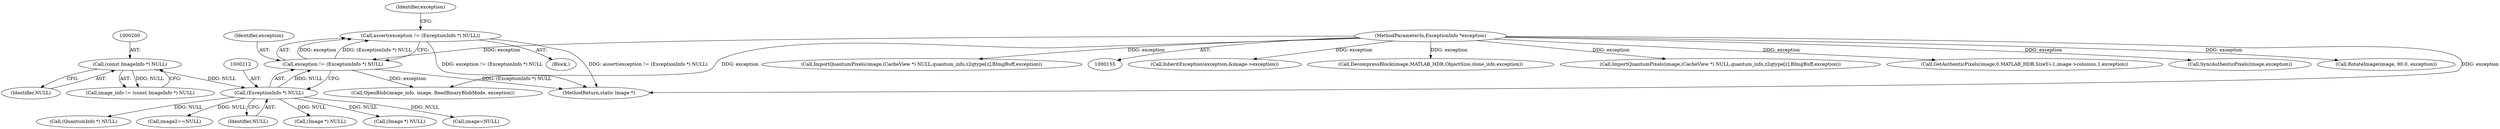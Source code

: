 digraph "0_ImageMagick_b173a352397877775c51c9a0e9d59eb6ce24c455@API" {
"1000208" [label="(Call,assert(exception != (ExceptionInfo *) NULL))"];
"1000209" [label="(Call,exception != (ExceptionInfo *) NULL)"];
"1000157" [label="(MethodParameterIn,ExceptionInfo *exception)"];
"1000211" [label="(Call,(ExceptionInfo *) NULL)"];
"1000199" [label="(Call,(const ImageInfo *) NULL)"];
"1001045" [label="(Call,InheritException(exception,&image->exception))"];
"1000157" [label="(MethodParameterIn,ExceptionInfo *exception)"];
"1000952" [label="(Call,(QuantumInfo *) NULL)"];
"1000441" [label="(Call,image2==NULL)"];
"1000232" [label="(Call,OpenBlob(image_info, image, ReadBinaryBlobMode, exception))"];
"1000201" [label="(Identifier,NULL)"];
"1000217" [label="(Identifier,exception)"];
"1000213" [label="(Identifier,NULL)"];
"1000433" [label="(Call,DecompressBlock(image,MATLAB_HDR.ObjectSize,clone_info,exception))"];
"1001225" [label="(Call,ImportQuantumPixels(image,(CacheView *) NULL,quantum_info,z2qtype[z],BImgBuff,exception))"];
"1000199" [label="(Call,(const ImageInfo *) NULL)"];
"1000209" [label="(Call,exception != (ExceptionInfo *) NULL)"];
"1000247" [label="(Call,(Image *) NULL)"];
"1001133" [label="(Call,GetAuthenticPixels(image,0,MATLAB_HDR.SizeY-i-1,image->columns,1,exception))"];
"1001301" [label="(Call,SyncAuthenticPixels(image,exception))"];
"1001679" [label="(Call,(Image *) NULL)"];
"1000208" [label="(Call,assert(exception != (ExceptionInfo *) NULL))"];
"1000158" [label="(Block,)"];
"1000197" [label="(Call,image_info != (const ImageInfo *) NULL)"];
"1001477" [label="(Call,RotateImage(image, 90.0, exception))"];
"1001785" [label="(MethodReturn,static Image *)"];
"1001673" [label="(Call,image=NULL)"];
"1001261" [label="(Call,ImportQuantumPixels(image,(CacheView *) NULL,quantum_info,z2qtype[z],BImgBuff,exception))"];
"1000210" [label="(Identifier,exception)"];
"1000211" [label="(Call,(ExceptionInfo *) NULL)"];
"1000208" -> "1000158"  [label="AST: "];
"1000208" -> "1000209"  [label="CFG: "];
"1000209" -> "1000208"  [label="AST: "];
"1000217" -> "1000208"  [label="CFG: "];
"1000208" -> "1001785"  [label="DDG: exception != (ExceptionInfo *) NULL"];
"1000208" -> "1001785"  [label="DDG: assert(exception != (ExceptionInfo *) NULL)"];
"1000209" -> "1000208"  [label="DDG: exception"];
"1000209" -> "1000208"  [label="DDG: (ExceptionInfo *) NULL"];
"1000209" -> "1000211"  [label="CFG: "];
"1000210" -> "1000209"  [label="AST: "];
"1000211" -> "1000209"  [label="AST: "];
"1000209" -> "1001785"  [label="DDG: (ExceptionInfo *) NULL"];
"1000157" -> "1000209"  [label="DDG: exception"];
"1000211" -> "1000209"  [label="DDG: NULL"];
"1000209" -> "1000232"  [label="DDG: exception"];
"1000157" -> "1000155"  [label="AST: "];
"1000157" -> "1001785"  [label="DDG: exception"];
"1000157" -> "1000232"  [label="DDG: exception"];
"1000157" -> "1000433"  [label="DDG: exception"];
"1000157" -> "1001045"  [label="DDG: exception"];
"1000157" -> "1001133"  [label="DDG: exception"];
"1000157" -> "1001225"  [label="DDG: exception"];
"1000157" -> "1001261"  [label="DDG: exception"];
"1000157" -> "1001301"  [label="DDG: exception"];
"1000157" -> "1001477"  [label="DDG: exception"];
"1000211" -> "1000213"  [label="CFG: "];
"1000212" -> "1000211"  [label="AST: "];
"1000213" -> "1000211"  [label="AST: "];
"1000199" -> "1000211"  [label="DDG: NULL"];
"1000211" -> "1000247"  [label="DDG: NULL"];
"1000211" -> "1000441"  [label="DDG: NULL"];
"1000211" -> "1000952"  [label="DDG: NULL"];
"1000211" -> "1001673"  [label="DDG: NULL"];
"1000211" -> "1001679"  [label="DDG: NULL"];
"1000199" -> "1000197"  [label="AST: "];
"1000199" -> "1000201"  [label="CFG: "];
"1000200" -> "1000199"  [label="AST: "];
"1000201" -> "1000199"  [label="AST: "];
"1000197" -> "1000199"  [label="CFG: "];
"1000199" -> "1000197"  [label="DDG: NULL"];
}
